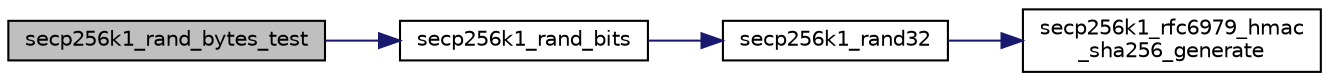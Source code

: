 digraph "secp256k1_rand_bytes_test"
{
  edge [fontname="Helvetica",fontsize="10",labelfontname="Helvetica",labelfontsize="10"];
  node [fontname="Helvetica",fontsize="10",shape=record];
  rankdir="LR";
  Node23 [label="secp256k1_rand_bytes_test",height=0.2,width=0.4,color="black", fillcolor="grey75", style="filled", fontcolor="black"];
  Node23 -> Node24 [color="midnightblue",fontsize="10",style="solid",fontname="Helvetica"];
  Node24 [label="secp256k1_rand_bits",height=0.2,width=0.4,color="black", fillcolor="white", style="filled",URL="$d9/d04/testrand__impl_8h.html#a70a3e97a30b94a77f4a59807ba01e6ba"];
  Node24 -> Node25 [color="midnightblue",fontsize="10",style="solid",fontname="Helvetica"];
  Node25 [label="secp256k1_rand32",height=0.2,width=0.4,color="black", fillcolor="white", style="filled",URL="$d9/d04/testrand__impl_8h.html#afcae276b983a14e4d69501fce31c96af"];
  Node25 -> Node26 [color="midnightblue",fontsize="10",style="solid",fontname="Helvetica"];
  Node26 [label="secp256k1_rfc6979_hmac\l_sha256_generate",height=0.2,width=0.4,color="black", fillcolor="white", style="filled",URL="$d7/dd7/secp256k1_2src_2hash_8h.html#a993c3261472ef00e4738e0fe7a99b7cb"];
}
